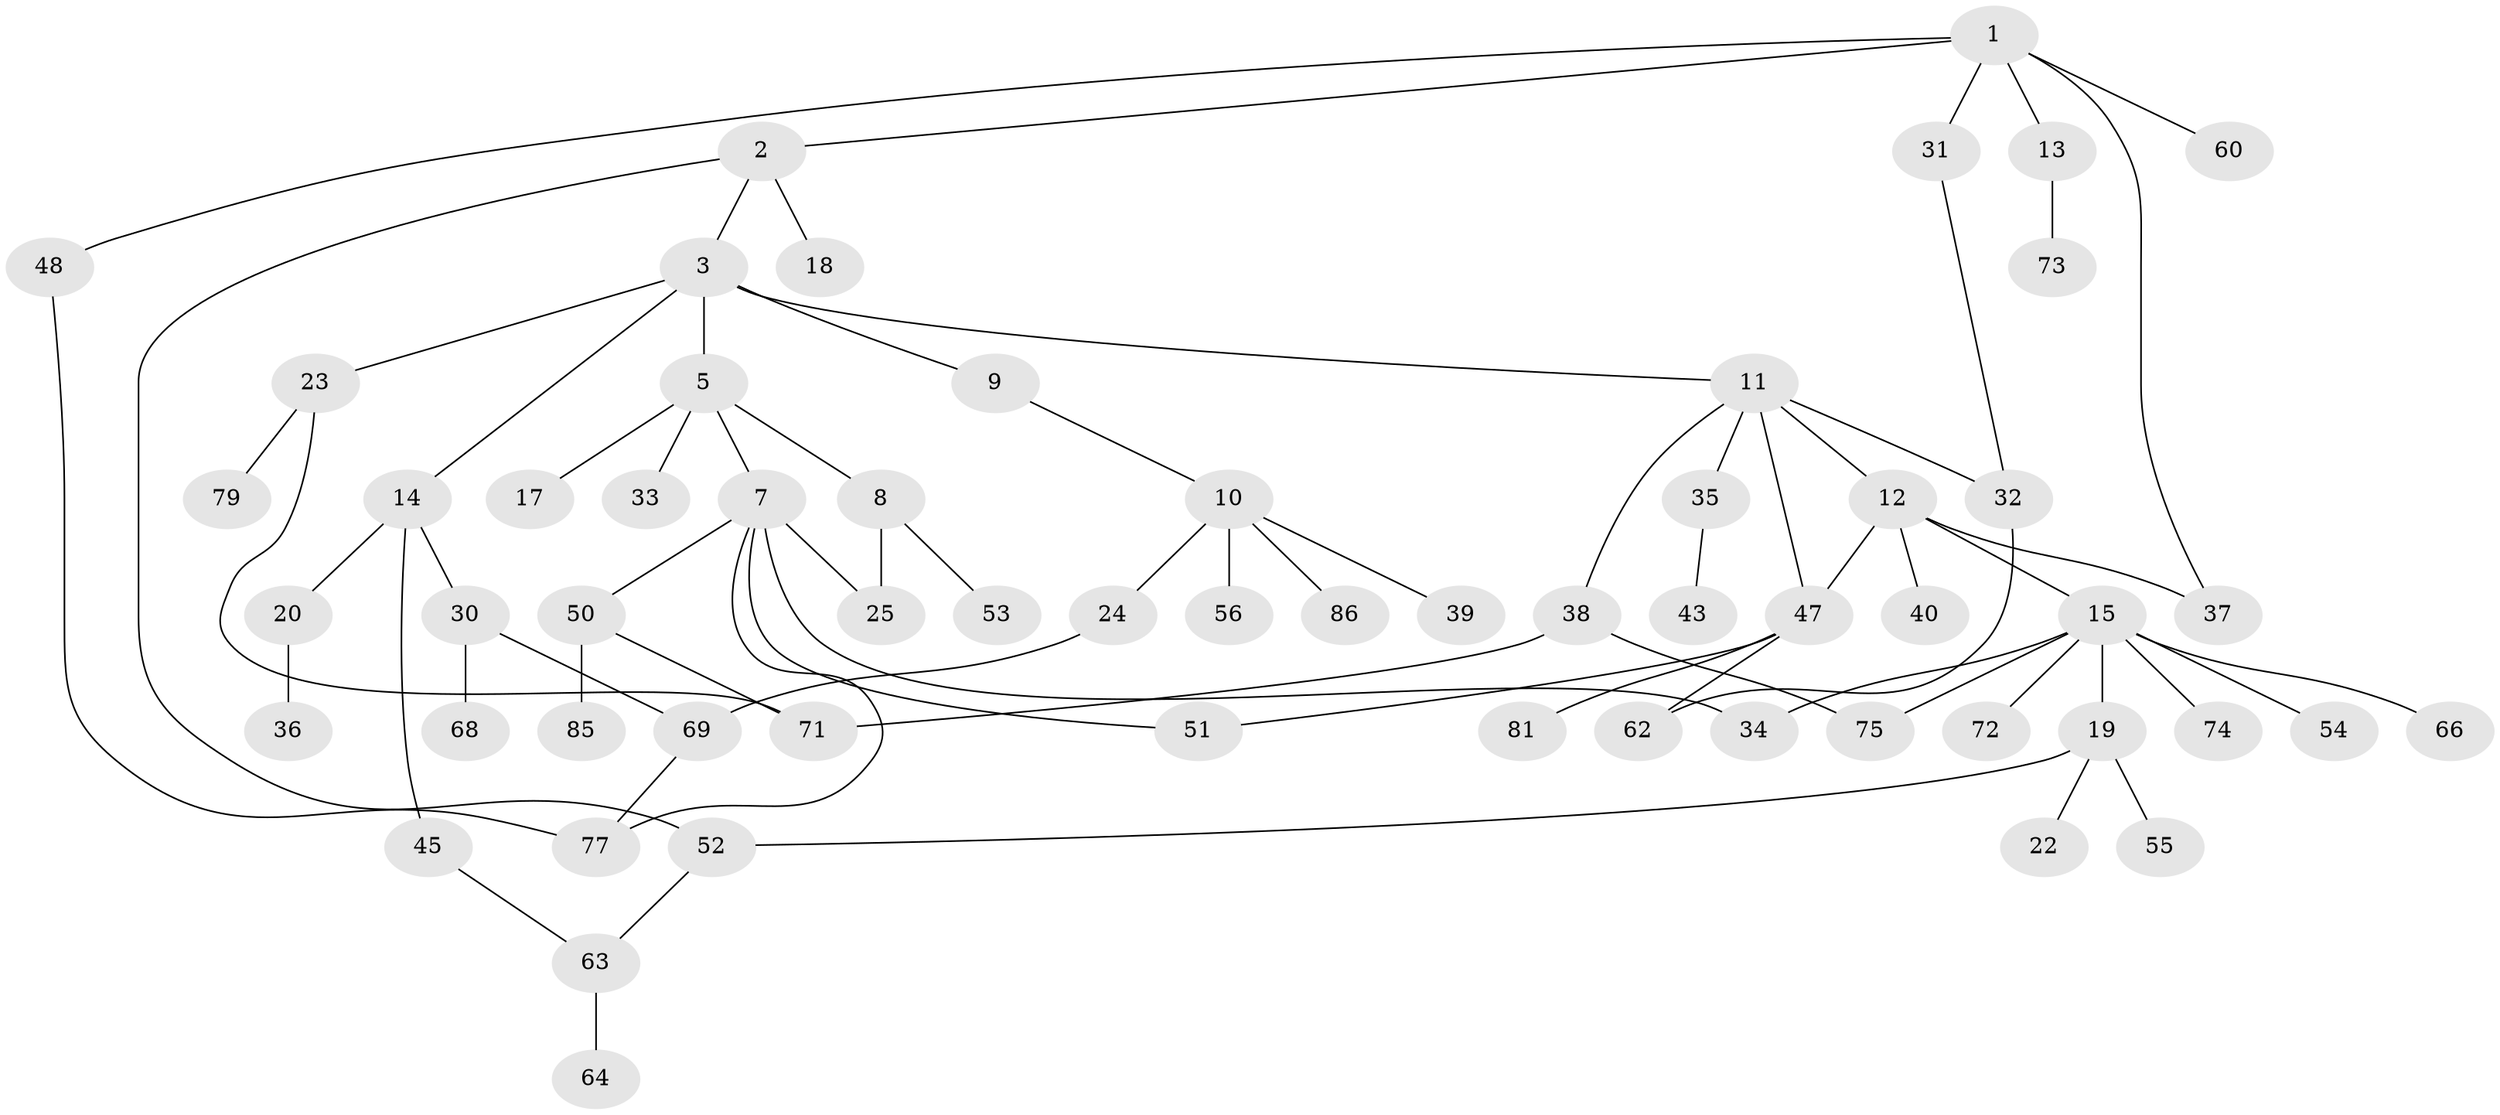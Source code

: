 // Generated by graph-tools (version 1.1) at 2025/51/02/27/25 19:51:36]
// undirected, 60 vertices, 74 edges
graph export_dot {
graph [start="1"]
  node [color=gray90,style=filled];
  1 [super="+4"];
  2 [super="+21"];
  3;
  5 [super="+6"];
  7 [super="+26"];
  8 [super="+16"];
  9 [super="+82"];
  10 [super="+27"];
  11;
  12 [super="+84"];
  13 [super="+42"];
  14 [super="+29"];
  15 [super="+57"];
  17;
  18 [super="+61"];
  19 [super="+49"];
  20;
  22;
  23 [super="+28"];
  24 [super="+78"];
  25;
  30 [super="+44"];
  31;
  32 [super="+41"];
  33 [super="+46"];
  34 [super="+65"];
  35;
  36 [super="+67"];
  37;
  38;
  39;
  40;
  43;
  45;
  47 [super="+59"];
  48;
  50 [super="+80"];
  51;
  52 [super="+58"];
  53;
  54;
  55 [super="+87"];
  56;
  60 [super="+76"];
  62 [super="+70"];
  63;
  64;
  66;
  68;
  69;
  71 [super="+83"];
  72;
  73;
  74;
  75;
  77;
  79;
  81;
  85;
  86;
  1 -- 2;
  1 -- 13;
  1 -- 31;
  1 -- 48;
  1 -- 60;
  1 -- 37;
  2 -- 3;
  2 -- 18;
  2 -- 52;
  3 -- 5;
  3 -- 9;
  3 -- 11;
  3 -- 14;
  3 -- 23;
  5 -- 8;
  5 -- 17;
  5 -- 33;
  5 -- 7;
  7 -- 77;
  7 -- 51;
  7 -- 25;
  7 -- 50;
  7 -- 34;
  8 -- 25;
  8 -- 53;
  9 -- 10;
  10 -- 24;
  10 -- 86;
  10 -- 56;
  10 -- 39;
  11 -- 12;
  11 -- 32;
  11 -- 35;
  11 -- 38;
  11 -- 47;
  12 -- 15;
  12 -- 40;
  12 -- 47;
  12 -- 37;
  13 -- 73;
  14 -- 20;
  14 -- 45;
  14 -- 30;
  15 -- 19;
  15 -- 34;
  15 -- 54;
  15 -- 74;
  15 -- 75;
  15 -- 72;
  15 -- 66;
  19 -- 22;
  19 -- 55;
  19 -- 52;
  20 -- 36;
  23 -- 71;
  23 -- 79;
  24 -- 69;
  30 -- 69;
  30 -- 68;
  31 -- 32;
  32 -- 62;
  35 -- 43;
  38 -- 71;
  38 -- 75;
  45 -- 63;
  47 -- 51;
  47 -- 81;
  47 -- 62;
  48 -- 77;
  50 -- 85;
  50 -- 71;
  52 -- 63;
  63 -- 64;
  69 -- 77;
}
